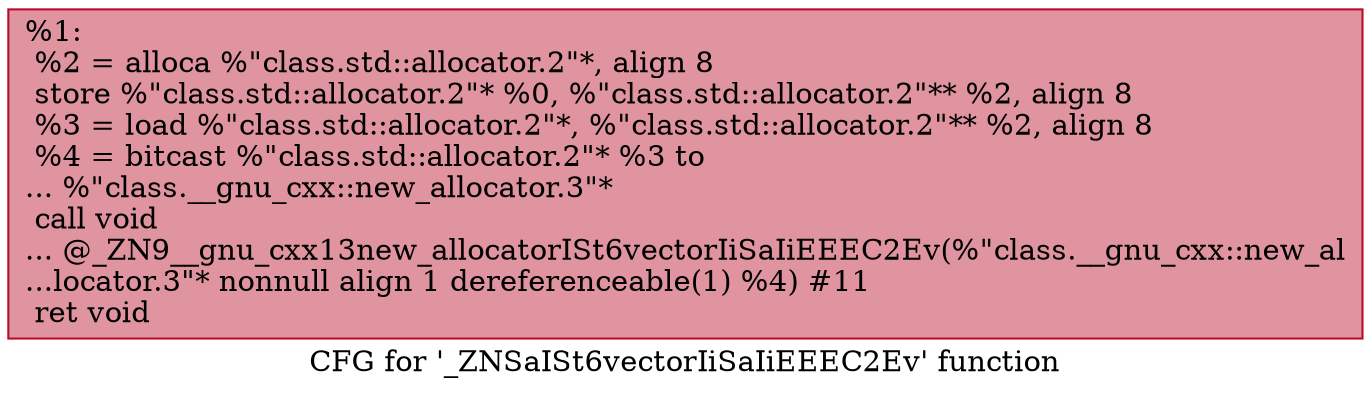 digraph "CFG for '_ZNSaISt6vectorIiSaIiEEEC2Ev' function" {
	label="CFG for '_ZNSaISt6vectorIiSaIiEEEC2Ev' function";

	Node0x559aeaab5640 [shape=record,color="#b70d28ff", style=filled, fillcolor="#b70d2870",label="{%1:\l  %2 = alloca %\"class.std::allocator.2\"*, align 8\l  store %\"class.std::allocator.2\"* %0, %\"class.std::allocator.2\"** %2, align 8\l  %3 = load %\"class.std::allocator.2\"*, %\"class.std::allocator.2\"** %2, align 8\l  %4 = bitcast %\"class.std::allocator.2\"* %3 to\l... %\"class.__gnu_cxx::new_allocator.3\"*\l  call void\l... @_ZN9__gnu_cxx13new_allocatorISt6vectorIiSaIiEEEC2Ev(%\"class.__gnu_cxx::new_al\l...locator.3\"* nonnull align 1 dereferenceable(1) %4) #11\l  ret void\l}"];
}
